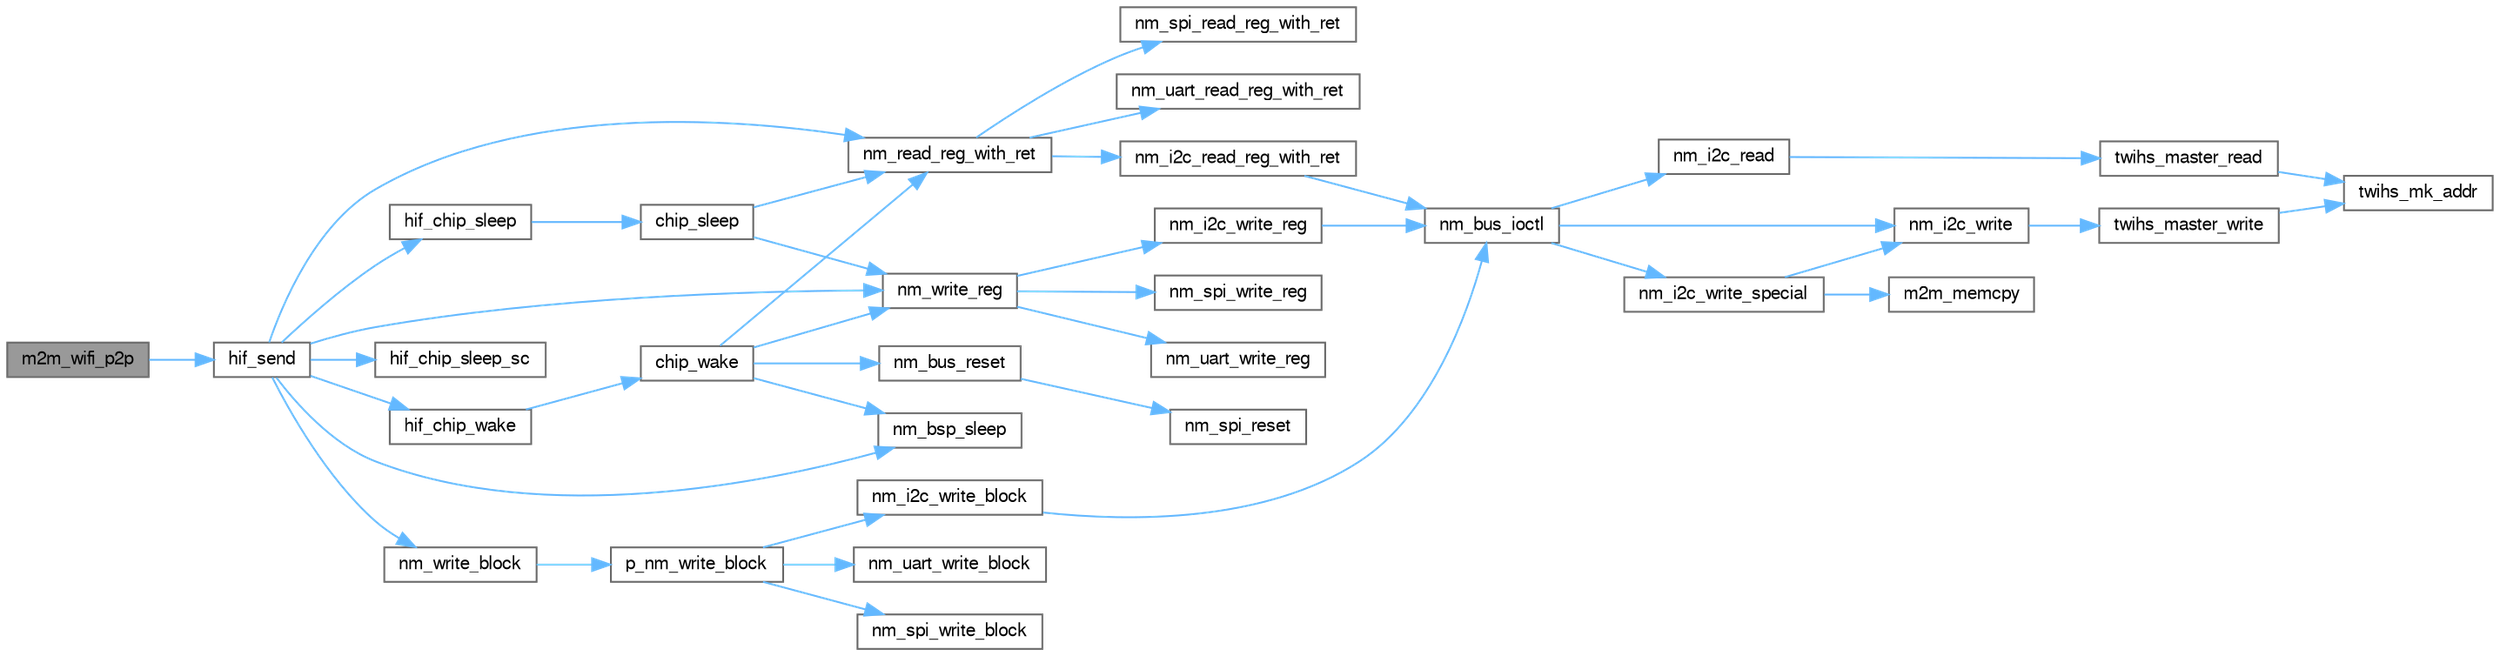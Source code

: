 digraph "m2m_wifi_p2p"
{
 // LATEX_PDF_SIZE
  bgcolor="transparent";
  edge [fontname=FreeSans,fontsize=10,labelfontname=FreeSans,labelfontsize=10];
  node [fontname=FreeSans,fontsize=10,shape=box,height=0.2,width=0.4];
  rankdir="LR";
  Node1 [label="m2m_wifi_p2p",height=0.2,width=0.4,color="gray40", fillcolor="grey60", style="filled", fontcolor="black",tooltip=" "];
  Node1 -> Node2 [color="steelblue1",style="solid"];
  Node2 [label="hif_send",height=0.2,width=0.4,color="grey40", fillcolor="white", style="filled",URL="$m2m__hif_8c.html#a13ba8ad11b2ac39516ca787386d16ce0",tooltip="Send packet using host interface."];
  Node2 -> Node3 [color="steelblue1",style="solid"];
  Node3 [label="hif_chip_sleep",height=0.2,width=0.4,color="grey40", fillcolor="white", style="filled",URL="$m2m__hif_8c.html#a41d3f660265e122cbd7417ea8754e8dd",tooltip="To make the chip sleep."];
  Node3 -> Node4 [color="steelblue1",style="solid"];
  Node4 [label="chip_sleep",height=0.2,width=0.4,color="grey40", fillcolor="white", style="filled",URL="$nmasic_8c.html#a624e7923184968631a2eb86938d6f3ba",tooltip=" "];
  Node4 -> Node5 [color="steelblue1",style="solid"];
  Node5 [label="nm_read_reg_with_ret",height=0.2,width=0.4,color="grey40", fillcolor="white", style="filled",URL="$nmbus_8c.html#a475d273d8342f3f5c2a00e2887bf1b4f",tooltip=" "];
  Node5 -> Node6 [color="steelblue1",style="solid"];
  Node6 [label="nm_i2c_read_reg_with_ret",height=0.2,width=0.4,color="grey40", fillcolor="white", style="filled",URL="$nmi2c_8c.html#aa653cd4fd522820cd784c6328f372261",tooltip=" "];
  Node6 -> Node7 [color="steelblue1",style="solid"];
  Node7 [label="nm_bus_ioctl",height=0.2,width=0.4,color="grey40", fillcolor="white", style="filled",URL="$nm__bus__wrapper__same70_8c.html#aa98500dc13748397906e03440fb3892a",tooltip=" "];
  Node7 -> Node8 [color="steelblue1",style="solid"];
  Node8 [label="nm_i2c_read",height=0.2,width=0.4,color="grey40", fillcolor="white", style="filled",URL="$nm__bus__wrapper__same70_8c.html#a1240741839c5fb2592be8c34341aec6e",tooltip=" "];
  Node8 -> Node9 [color="steelblue1",style="solid"];
  Node9 [label="twihs_master_read",height=0.2,width=0.4,color="grey40", fillcolor="white", style="filled",URL="$group__sam__drivers__twihs__group.html#ga979e157165aa2b5e3e6d1e9ee608d5b7",tooltip="Read multiple bytes from a TWIHS compatible slave device."];
  Node9 -> Node10 [color="steelblue1",style="solid"];
  Node10 [label="twihs_mk_addr",height=0.2,width=0.4,color="grey40", fillcolor="white", style="filled",URL="$group__sam__drivers__twihs__group.html#gaca9e29e230ee2774cfc3dc7ed497f887",tooltip="Construct the TWIHS module address register field."];
  Node7 -> Node11 [color="steelblue1",style="solid"];
  Node11 [label="nm_i2c_write",height=0.2,width=0.4,color="grey40", fillcolor="white", style="filled",URL="$nm__bus__wrapper__same70_8c.html#afd98b5c0c472d424143edff9e8692624",tooltip=" "];
  Node11 -> Node12 [color="steelblue1",style="solid"];
  Node12 [label="twihs_master_write",height=0.2,width=0.4,color="grey40", fillcolor="white", style="filled",URL="$group__sam__drivers__twihs__group.html#ga6518c8674e646fbb67e8e91930e7f47a",tooltip="Write multiple bytes to a TWIHS compatible slave device."];
  Node12 -> Node10 [color="steelblue1",style="solid"];
  Node7 -> Node13 [color="steelblue1",style="solid"];
  Node13 [label="nm_i2c_write_special",height=0.2,width=0.4,color="grey40", fillcolor="white", style="filled",URL="$nm__bus__wrapper__same70_8c.html#a471c97b3665281f2df10ccff14d5e537",tooltip=" "];
  Node13 -> Node14 [color="steelblue1",style="solid"];
  Node14 [label="m2m_memcpy",height=0.2,width=0.4,color="grey40", fillcolor="white", style="filled",URL="$group___c_o_m_m_o_n_a_p_i.html#ga28b094db63be31612f7d2c5af692d3a5",tooltip="Copy specified number of bytes from source buffer to destination buffer."];
  Node13 -> Node11 [color="steelblue1",style="solid"];
  Node5 -> Node15 [color="steelblue1",style="solid"];
  Node15 [label="nm_spi_read_reg_with_ret",height=0.2,width=0.4,color="grey40", fillcolor="white", style="filled",URL="$nmspi_8h.html#aae92c14d16f00b293e10a8a3a86f9095",tooltip=" "];
  Node5 -> Node16 [color="steelblue1",style="solid"];
  Node16 [label="nm_uart_read_reg_with_ret",height=0.2,width=0.4,color="grey40", fillcolor="white", style="filled",URL="$nmuart_8h.html#a5ddecb766fd8041b0a2ff7f553f8183e",tooltip=" "];
  Node4 -> Node17 [color="steelblue1",style="solid"];
  Node17 [label="nm_write_reg",height=0.2,width=0.4,color="grey40", fillcolor="white", style="filled",URL="$nmbus_8c.html#a6a7d6b943cea86630575707ef80e09f9",tooltip=" "];
  Node17 -> Node18 [color="steelblue1",style="solid"];
  Node18 [label="nm_i2c_write_reg",height=0.2,width=0.4,color="grey40", fillcolor="white", style="filled",URL="$nmi2c_8c.html#a1bd0dd974a31b39146c20717bd6b7991",tooltip=" "];
  Node18 -> Node7 [color="steelblue1",style="solid"];
  Node17 -> Node19 [color="steelblue1",style="solid"];
  Node19 [label="nm_spi_write_reg",height=0.2,width=0.4,color="grey40", fillcolor="white", style="filled",URL="$nmspi_8h.html#a8e4e4efa9b987e6eed4c23b848248a32",tooltip=" "];
  Node17 -> Node20 [color="steelblue1",style="solid"];
  Node20 [label="nm_uart_write_reg",height=0.2,width=0.4,color="grey40", fillcolor="white", style="filled",URL="$nmuart_8h.html#a8d6ab67f8e0106126ba1748e68cd943c",tooltip=" "];
  Node2 -> Node21 [color="steelblue1",style="solid"];
  Node21 [label="hif_chip_sleep_sc",height=0.2,width=0.4,color="grey40", fillcolor="white", style="filled",URL="$m2m__hif_8c.html#a756a9c1154d55efd6c7924ef1ace5e75",tooltip="To clear the chip sleep but keep the chip sleep."];
  Node2 -> Node22 [color="steelblue1",style="solid"];
  Node22 [label="hif_chip_wake",height=0.2,width=0.4,color="grey40", fillcolor="white", style="filled",URL="$m2m__hif_8c.html#a88c8f023679d14d6866b80c9275db686",tooltip="To Wakeup the chip."];
  Node22 -> Node23 [color="steelblue1",style="solid"];
  Node23 [label="chip_wake",height=0.2,width=0.4,color="grey40", fillcolor="white", style="filled",URL="$nmasic_8c.html#abe05d6f4afa80ace3bd105d63dceda52",tooltip=" "];
  Node23 -> Node24 [color="steelblue1",style="solid"];
  Node24 [label="nm_bsp_sleep",height=0.2,width=0.4,color="grey40", fillcolor="white", style="filled",URL="$group___nm_bsp_sleep_fn.html#gadbf38ddf0138d8e0a4e4720909a7b081",tooltip="Used to put the host to sleep for the specified duration (in milliseconds). Forcing the host to sleep..."];
  Node23 -> Node25 [color="steelblue1",style="solid"];
  Node25 [label="nm_bus_reset",height=0.2,width=0.4,color="grey40", fillcolor="white", style="filled",URL="$nmbus_8c.html#a47e65a88a8262359d46de3cb869f481e",tooltip="reset bus interface"];
  Node25 -> Node26 [color="steelblue1",style="solid"];
  Node26 [label="nm_spi_reset",height=0.2,width=0.4,color="grey40", fillcolor="white", style="filled",URL="$nmspi_8h.html#a2277b874c5554c7f0675fcd5543aa6c0",tooltip="reset the SPI"];
  Node23 -> Node5 [color="steelblue1",style="solid"];
  Node23 -> Node17 [color="steelblue1",style="solid"];
  Node2 -> Node24 [color="steelblue1",style="solid"];
  Node2 -> Node5 [color="steelblue1",style="solid"];
  Node2 -> Node27 [color="steelblue1",style="solid"];
  Node27 [label="nm_write_block",height=0.2,width=0.4,color="grey40", fillcolor="white", style="filled",URL="$nmbus_8c.html#afb924df7f944a8137cd51069512661cf",tooltip=" "];
  Node27 -> Node28 [color="steelblue1",style="solid"];
  Node28 [label="p_nm_write_block",height=0.2,width=0.4,color="grey40", fillcolor="white", style="filled",URL="$nmbus_8c.html#a81ed1ef0558d7051509ba9c17b094ac7",tooltip=" "];
  Node28 -> Node29 [color="steelblue1",style="solid"];
  Node29 [label="nm_i2c_write_block",height=0.2,width=0.4,color="grey40", fillcolor="white", style="filled",URL="$nmi2c_8c.html#ac22360c7cd5368880a6543bb73e29970",tooltip=" "];
  Node29 -> Node7 [color="steelblue1",style="solid"];
  Node28 -> Node30 [color="steelblue1",style="solid"];
  Node30 [label="nm_spi_write_block",height=0.2,width=0.4,color="grey40", fillcolor="white", style="filled",URL="$nmspi_8h.html#a49c8f196f4c41f481a06e359147484ca",tooltip=" "];
  Node28 -> Node31 [color="steelblue1",style="solid"];
  Node31 [label="nm_uart_write_block",height=0.2,width=0.4,color="grey40", fillcolor="white", style="filled",URL="$nmuart_8h.html#af3e3a2d30119f8703486ce50d601819f",tooltip=" "];
  Node2 -> Node17 [color="steelblue1",style="solid"];
}

